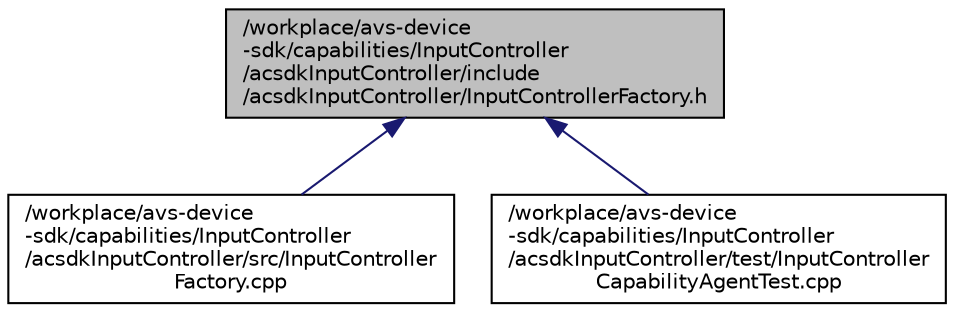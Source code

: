 digraph "/workplace/avs-device-sdk/capabilities/InputController/acsdkInputController/include/acsdkInputController/InputControllerFactory.h"
{
 // LATEX_PDF_SIZE
  edge [fontname="Helvetica",fontsize="10",labelfontname="Helvetica",labelfontsize="10"];
  node [fontname="Helvetica",fontsize="10",shape=record];
  Node1 [label="/workplace/avs-device\l-sdk/capabilities/InputController\l/acsdkInputController/include\l/acsdkInputController/InputControllerFactory.h",height=0.2,width=0.4,color="black", fillcolor="grey75", style="filled", fontcolor="black",tooltip=" "];
  Node1 -> Node2 [dir="back",color="midnightblue",fontsize="10",style="solid",fontname="Helvetica"];
  Node2 [label="/workplace/avs-device\l-sdk/capabilities/InputController\l/acsdkInputController/src/InputController\lFactory.cpp",height=0.2,width=0.4,color="black", fillcolor="white", style="filled",URL="$_input_controller_factory_8cpp.html",tooltip=" "];
  Node1 -> Node3 [dir="back",color="midnightblue",fontsize="10",style="solid",fontname="Helvetica"];
  Node3 [label="/workplace/avs-device\l-sdk/capabilities/InputController\l/acsdkInputController/test/InputController\lCapabilityAgentTest.cpp",height=0.2,width=0.4,color="black", fillcolor="white", style="filled",URL="$_input_controller_capability_agent_test_8cpp.html",tooltip=" "];
}
